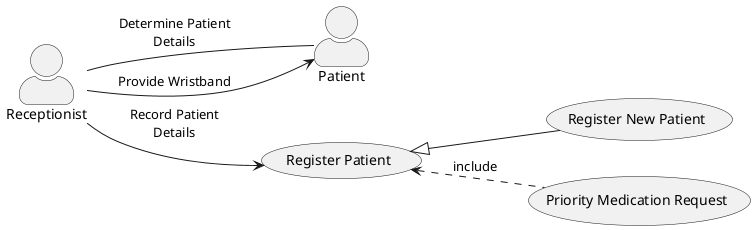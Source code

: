 @startuml

skinparam actorStyle awesome
left to right direction

actor Patient as a_pat
actor Receptionist as a_rep

usecase "Register Patient" as u_reg
usecase "Register New Patient" as u_new
usecase "Priority Medication Request" as u_phr

a_rep -- a_pat   : Determine Patient\nDetails
a_rep --> u_reg  : Record Patient\nDetails
u_reg <|-- u_new
u_reg <.. u_phr  : include
a_rep --> a_pat  : Provide Wristband

@enduml